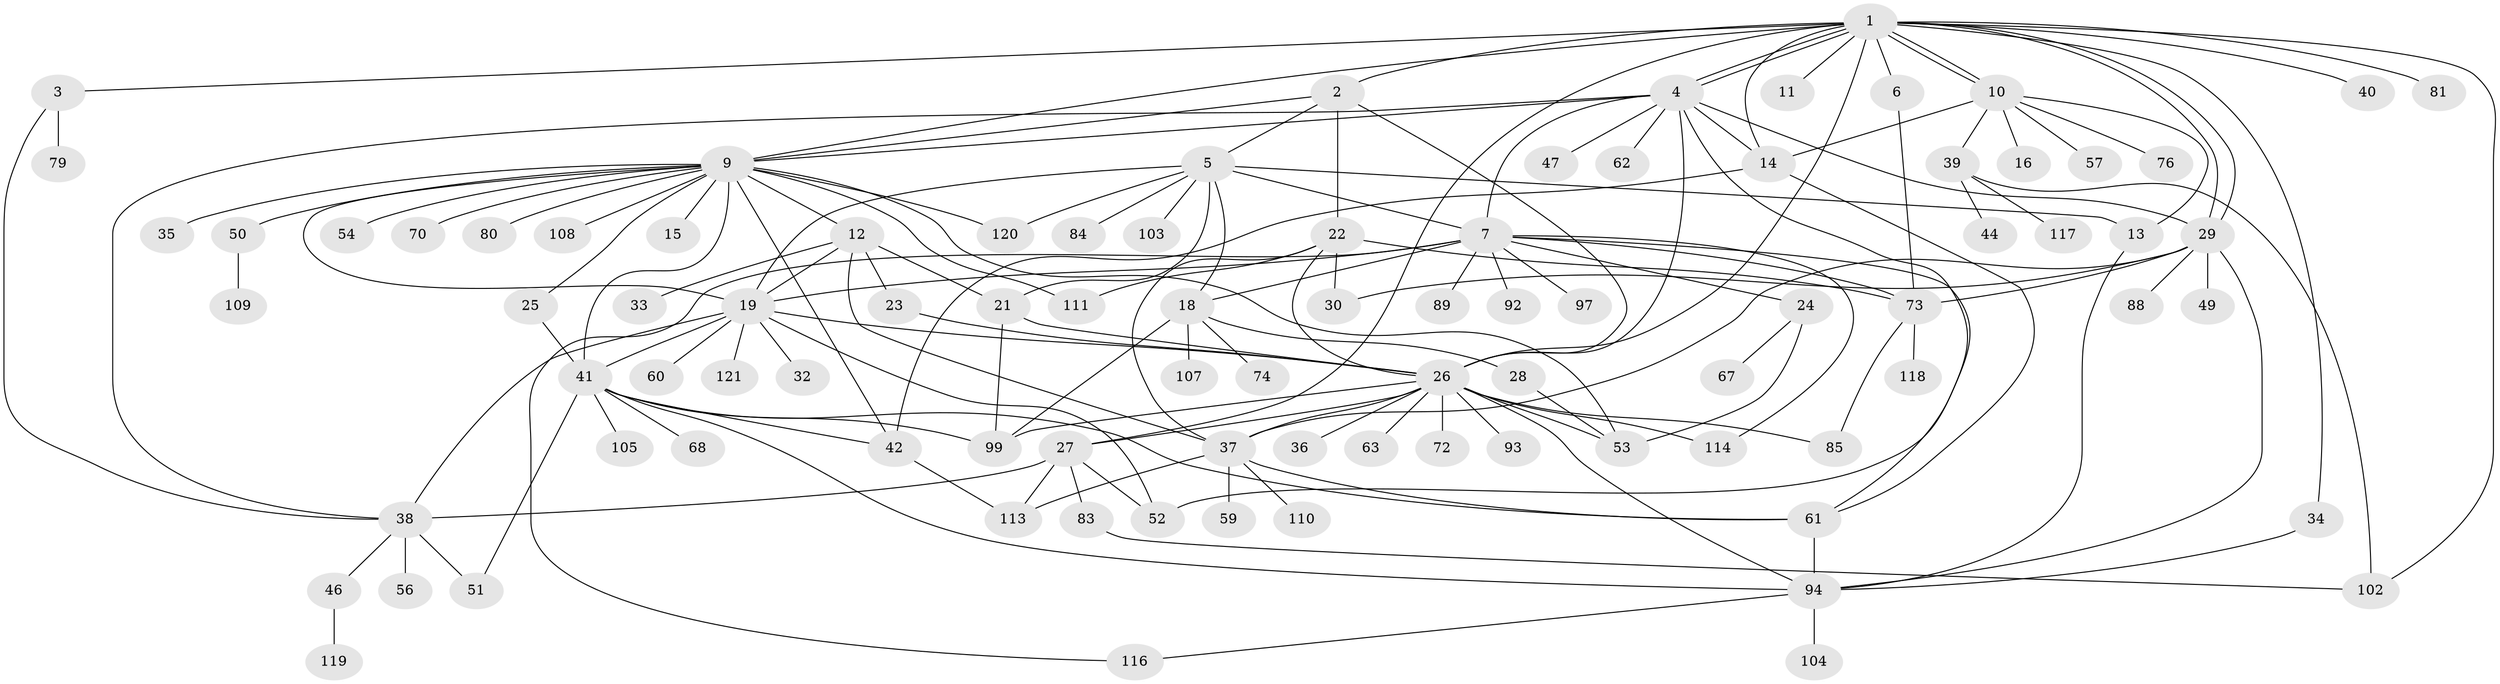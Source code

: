 // original degree distribution, {20: 0.00819672131147541, 6: 0.01639344262295082, 4: 0.06557377049180328, 12: 0.00819672131147541, 10: 0.01639344262295082, 3: 0.12295081967213115, 1: 0.4672131147540984, 17: 0.01639344262295082, 9: 0.01639344262295082, 7: 0.04918032786885246, 13: 0.00819672131147541, 2: 0.14754098360655737, 5: 0.05737704918032787}
// Generated by graph-tools (version 1.1) at 2025/11/02/27/25 16:11:09]
// undirected, 91 vertices, 152 edges
graph export_dot {
graph [start="1"]
  node [color=gray90,style=filled];
  1 [super="+17"];
  2 [super="+58"];
  3 [super="+101"];
  4 [super="+8"];
  5 [super="+20"];
  6 [super="+66"];
  7 [super="+82"];
  9 [super="+31"];
  10 [super="+115"];
  11;
  12;
  13;
  14 [super="+87"];
  15;
  16;
  18 [super="+96"];
  19 [super="+112"];
  21;
  22 [super="+90"];
  23 [super="+45"];
  24 [super="+91"];
  25;
  26 [super="+48"];
  27 [super="+78"];
  28;
  29 [super="+43"];
  30 [super="+75"];
  32;
  33;
  34;
  35;
  36;
  37 [super="+69"];
  38 [super="+65"];
  39;
  40;
  41 [super="+55"];
  42 [super="+64"];
  44;
  46 [super="+122"];
  47;
  49;
  50 [super="+86"];
  51 [super="+71"];
  52;
  53 [super="+98"];
  54;
  56;
  57;
  59;
  60;
  61;
  62;
  63;
  67 [super="+77"];
  68;
  70;
  72;
  73 [super="+100"];
  74;
  76;
  79;
  80;
  81;
  83;
  84;
  85;
  88;
  89;
  92;
  93;
  94 [super="+95"];
  97;
  99 [super="+106"];
  102;
  103;
  104;
  105;
  107;
  108;
  109;
  110;
  111;
  113;
  114;
  116;
  117;
  118;
  119;
  120;
  121;
  1 -- 2;
  1 -- 3;
  1 -- 4;
  1 -- 4;
  1 -- 6;
  1 -- 9;
  1 -- 10;
  1 -- 10;
  1 -- 11;
  1 -- 29;
  1 -- 29;
  1 -- 34;
  1 -- 40;
  1 -- 81;
  1 -- 102;
  1 -- 14;
  1 -- 26;
  1 -- 27;
  2 -- 5;
  2 -- 9;
  2 -- 22;
  2 -- 26;
  3 -- 38;
  3 -- 79;
  4 -- 9;
  4 -- 14;
  4 -- 26;
  4 -- 29;
  4 -- 47;
  4 -- 52;
  4 -- 62;
  4 -- 7;
  4 -- 38;
  5 -- 7;
  5 -- 13;
  5 -- 18;
  5 -- 19;
  5 -- 21;
  5 -- 84;
  5 -- 103;
  5 -- 120;
  6 -- 73;
  7 -- 18;
  7 -- 24;
  7 -- 73;
  7 -- 89;
  7 -- 92;
  7 -- 97;
  7 -- 114;
  7 -- 116;
  7 -- 19;
  7 -- 61;
  9 -- 12;
  9 -- 15;
  9 -- 25;
  9 -- 35;
  9 -- 41;
  9 -- 42;
  9 -- 50;
  9 -- 53 [weight=2];
  9 -- 70;
  9 -- 80;
  9 -- 108;
  9 -- 111;
  9 -- 120;
  9 -- 19;
  9 -- 54;
  10 -- 13;
  10 -- 16;
  10 -- 39;
  10 -- 57;
  10 -- 76;
  10 -- 14;
  12 -- 19;
  12 -- 21;
  12 -- 23;
  12 -- 33;
  12 -- 37;
  13 -- 94;
  14 -- 42;
  14 -- 61;
  18 -- 28;
  18 -- 74;
  18 -- 99;
  18 -- 107;
  19 -- 26 [weight=2];
  19 -- 32;
  19 -- 38;
  19 -- 41;
  19 -- 52;
  19 -- 60;
  19 -- 121;
  21 -- 26;
  21 -- 99;
  22 -- 26;
  22 -- 111;
  22 -- 37;
  22 -- 30;
  22 -- 73;
  23 -- 26;
  24 -- 67;
  24 -- 53;
  25 -- 41;
  26 -- 27;
  26 -- 36;
  26 -- 37;
  26 -- 63;
  26 -- 72;
  26 -- 85;
  26 -- 93;
  26 -- 94;
  26 -- 99;
  26 -- 114;
  26 -- 53;
  27 -- 52;
  27 -- 113;
  27 -- 83;
  27 -- 38;
  28 -- 53;
  29 -- 30;
  29 -- 37 [weight=2];
  29 -- 49;
  29 -- 73;
  29 -- 88;
  29 -- 94;
  34 -- 94;
  37 -- 59;
  37 -- 110;
  37 -- 113;
  37 -- 61;
  38 -- 46;
  38 -- 51;
  38 -- 56;
  39 -- 44;
  39 -- 102;
  39 -- 117;
  41 -- 42;
  41 -- 68;
  41 -- 105;
  41 -- 51;
  41 -- 94;
  41 -- 61;
  41 -- 99;
  42 -- 113;
  46 -- 119;
  50 -- 109;
  61 -- 94;
  73 -- 85;
  73 -- 118;
  83 -- 102;
  94 -- 104;
  94 -- 116;
}
